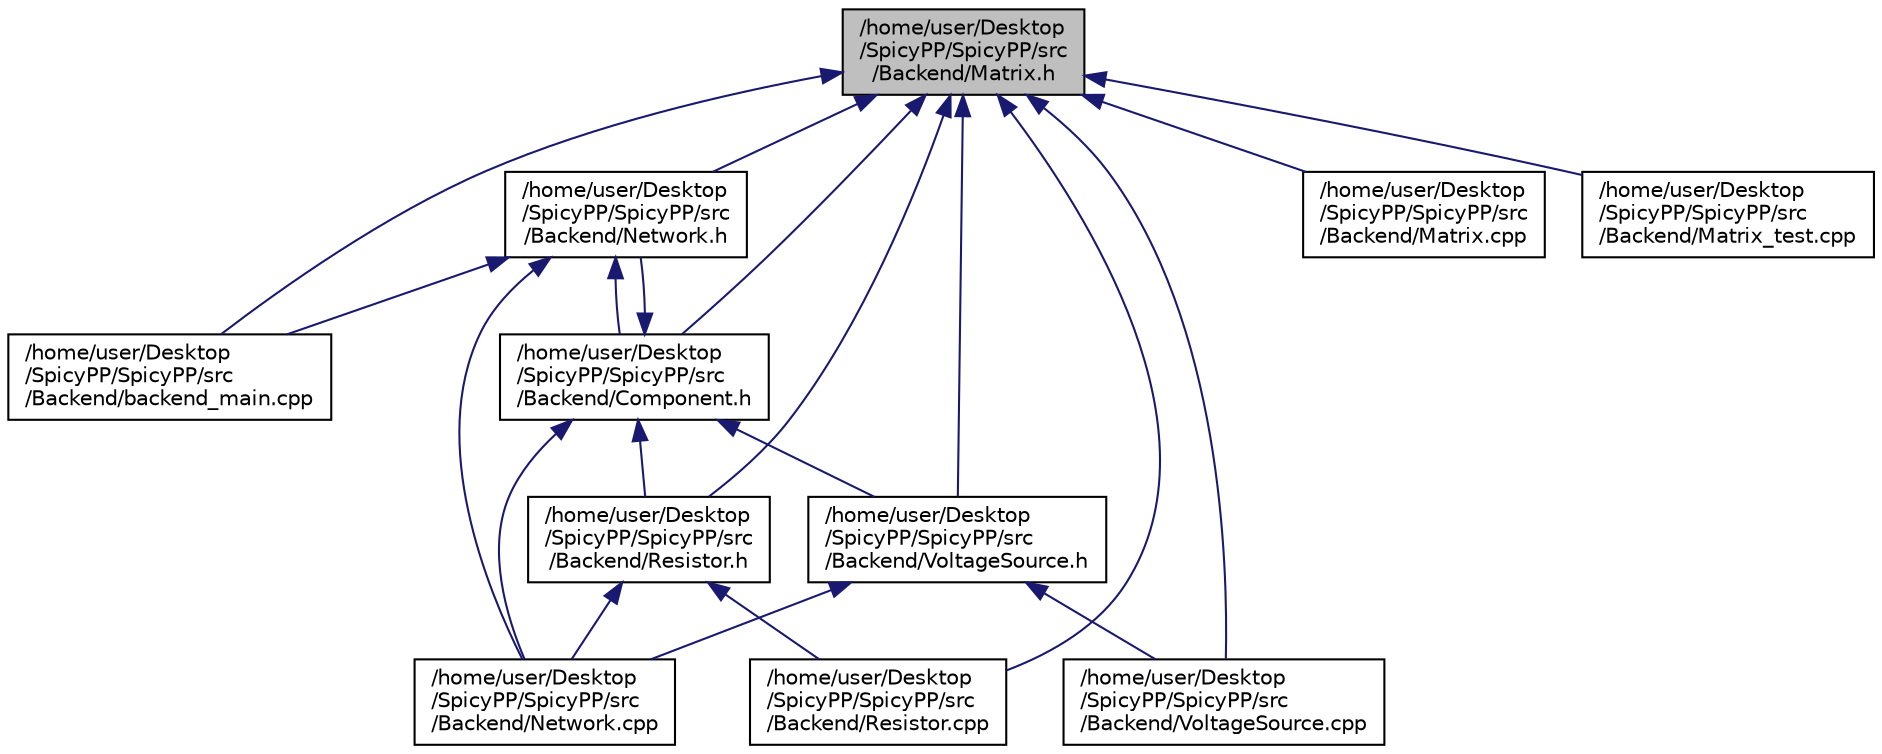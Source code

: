digraph "/home/user/Desktop/SpicyPP/SpicyPP/src/Backend/Matrix.h"
{
  edge [fontname="Helvetica",fontsize="10",labelfontname="Helvetica",labelfontsize="10"];
  node [fontname="Helvetica",fontsize="10",shape=record];
  Node4 [label="/home/user/Desktop\l/SpicyPP/SpicyPP/src\l/Backend/Matrix.h",height=0.2,width=0.4,color="black", fillcolor="grey75", style="filled", fontcolor="black"];
  Node4 -> Node5 [dir="back",color="midnightblue",fontsize="10",style="solid",fontname="Helvetica"];
  Node5 [label="/home/user/Desktop\l/SpicyPP/SpicyPP/src\l/Backend/backend_main.cpp",height=0.2,width=0.4,color="black", fillcolor="white", style="filled",URL="$backend__main_8cpp.html"];
  Node4 -> Node6 [dir="back",color="midnightblue",fontsize="10",style="solid",fontname="Helvetica"];
  Node6 [label="/home/user/Desktop\l/SpicyPP/SpicyPP/src\l/Backend/Network.h",height=0.2,width=0.4,color="black", fillcolor="white", style="filled",URL="$Network_8h.html"];
  Node6 -> Node5 [dir="back",color="midnightblue",fontsize="10",style="solid",fontname="Helvetica"];
  Node6 -> Node7 [dir="back",color="midnightblue",fontsize="10",style="solid",fontname="Helvetica"];
  Node7 [label="/home/user/Desktop\l/SpicyPP/SpicyPP/src\l/Backend/Component.h",height=0.2,width=0.4,color="black", fillcolor="white", style="filled",URL="$Component_8h.html"];
  Node7 -> Node6 [dir="back",color="midnightblue",fontsize="10",style="solid",fontname="Helvetica"];
  Node7 -> Node8 [dir="back",color="midnightblue",fontsize="10",style="solid",fontname="Helvetica"];
  Node8 [label="/home/user/Desktop\l/SpicyPP/SpicyPP/src\l/Backend/Resistor.h",height=0.2,width=0.4,color="black", fillcolor="white", style="filled",URL="$Resistor_8h.html"];
  Node8 -> Node9 [dir="back",color="midnightblue",fontsize="10",style="solid",fontname="Helvetica"];
  Node9 [label="/home/user/Desktop\l/SpicyPP/SpicyPP/src\l/Backend/Network.cpp",height=0.2,width=0.4,color="black", fillcolor="white", style="filled",URL="$Network_8cpp.html"];
  Node8 -> Node10 [dir="back",color="midnightblue",fontsize="10",style="solid",fontname="Helvetica"];
  Node10 [label="/home/user/Desktop\l/SpicyPP/SpicyPP/src\l/Backend/Resistor.cpp",height=0.2,width=0.4,color="black", fillcolor="white", style="filled",URL="$Resistor_8cpp.html"];
  Node7 -> Node11 [dir="back",color="midnightblue",fontsize="10",style="solid",fontname="Helvetica"];
  Node11 [label="/home/user/Desktop\l/SpicyPP/SpicyPP/src\l/Backend/VoltageSource.h",height=0.2,width=0.4,color="black", fillcolor="white", style="filled",URL="$VoltageSource_8h.html"];
  Node11 -> Node9 [dir="back",color="midnightblue",fontsize="10",style="solid",fontname="Helvetica"];
  Node11 -> Node12 [dir="back",color="midnightblue",fontsize="10",style="solid",fontname="Helvetica"];
  Node12 [label="/home/user/Desktop\l/SpicyPP/SpicyPP/src\l/Backend/VoltageSource.cpp",height=0.2,width=0.4,color="black", fillcolor="white", style="filled",URL="$VoltageSource_8cpp.html"];
  Node7 -> Node9 [dir="back",color="midnightblue",fontsize="10",style="solid",fontname="Helvetica"];
  Node6 -> Node9 [dir="back",color="midnightblue",fontsize="10",style="solid",fontname="Helvetica"];
  Node4 -> Node7 [dir="back",color="midnightblue",fontsize="10",style="solid",fontname="Helvetica"];
  Node4 -> Node13 [dir="back",color="midnightblue",fontsize="10",style="solid",fontname="Helvetica"];
  Node13 [label="/home/user/Desktop\l/SpicyPP/SpicyPP/src\l/Backend/Matrix.cpp",height=0.2,width=0.4,color="black", fillcolor="white", style="filled",URL="$Matrix_8cpp.html"];
  Node4 -> Node14 [dir="back",color="midnightblue",fontsize="10",style="solid",fontname="Helvetica"];
  Node14 [label="/home/user/Desktop\l/SpicyPP/SpicyPP/src\l/Backend/Matrix_test.cpp",height=0.2,width=0.4,color="black", fillcolor="white", style="filled",URL="$Matrix__test_8cpp.html"];
  Node4 -> Node8 [dir="back",color="midnightblue",fontsize="10",style="solid",fontname="Helvetica"];
  Node4 -> Node11 [dir="back",color="midnightblue",fontsize="10",style="solid",fontname="Helvetica"];
  Node4 -> Node10 [dir="back",color="midnightblue",fontsize="10",style="solid",fontname="Helvetica"];
  Node4 -> Node12 [dir="back",color="midnightblue",fontsize="10",style="solid",fontname="Helvetica"];
}
